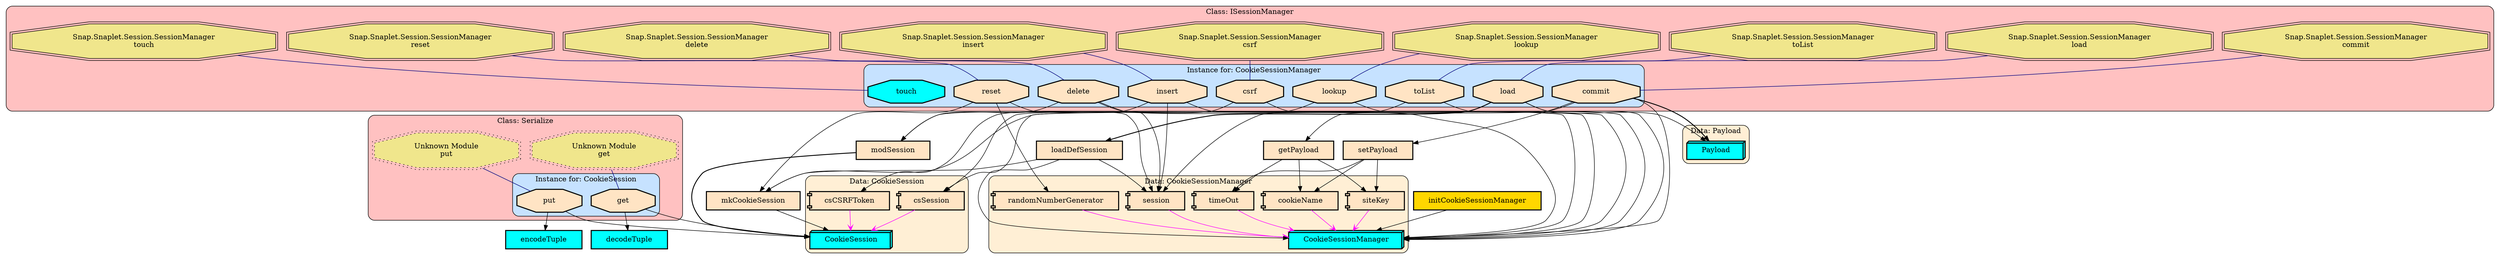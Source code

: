 digraph "Diagram of: Snap.Snaplet.Session.Backends.CookieSession" {
    node [margin="0.4,0.1"
         ,style=filled];
    subgraph cluster_Class_ISessionManager {
        graph [label="Class: ISessionManager"
              ,style="filled,rounded"
              ,fillcolor=rosybrown1];
        subgraph cluster_Class_ISessionManager_Data_CookieSessionManager {
            graph [label="Instance for: CookieSessionManager"
                  ,style="filled,rounded"
                  ,fillcolor=slategray1];
            4 [label=commit
              ,shape=octagon
              ,fillcolor=bisque
              ,style="filled,bold"];
            8 [label=csrf
              ,shape=octagon
              ,fillcolor=bisque
              ,style="filled,bold"];
            10 [label=delete
               ,shape=octagon
               ,fillcolor=bisque
               ,style="filled,bold"];
            15 [label=insert
               ,shape=octagon
               ,fillcolor=bisque
               ,style="filled,bold"];
            16 [label=load
               ,shape=octagon
               ,fillcolor=bisque
               ,style="filled,bold"];
            18 [label=lookup
               ,shape=octagon
               ,fillcolor=bisque
               ,style="filled,bold"];
            23 [label=reset
               ,shape=octagon
               ,fillcolor=bisque
               ,style="filled,bold"];
            28 [label=toList
               ,shape=octagon
               ,fillcolor=bisque
               ,style="filled,bold"];
            29 [label=touch
               ,shape=octagon
               ,fillcolor=cyan
               ,style="filled,bold"];
        }
        30 [label="Snap.Snaplet.Session.SessionManager\ncommit"
           ,shape=doubleoctagon
           ,fillcolor=khaki
           ,style="filled,solid"];
        31 [label="Snap.Snaplet.Session.SessionManager\ncsrf"
           ,shape=doubleoctagon
           ,fillcolor=khaki
           ,style="filled,solid"];
        32 [label="Snap.Snaplet.Session.SessionManager\ndelete"
           ,shape=doubleoctagon
           ,fillcolor=khaki
           ,style="filled,solid"];
        33 [label="Snap.Snaplet.Session.SessionManager\ninsert"
           ,shape=doubleoctagon
           ,fillcolor=khaki
           ,style="filled,solid"];
        34 [label="Snap.Snaplet.Session.SessionManager\nload"
           ,shape=doubleoctagon
           ,fillcolor=khaki
           ,style="filled,solid"];
        35 [label="Snap.Snaplet.Session.SessionManager\nlookup"
           ,shape=doubleoctagon
           ,fillcolor=khaki
           ,style="filled,solid"];
        36 [label="Snap.Snaplet.Session.SessionManager\nreset"
           ,shape=doubleoctagon
           ,fillcolor=khaki
           ,style="filled,solid"];
        37 [label="Snap.Snaplet.Session.SessionManager\ntoList"
           ,shape=doubleoctagon
           ,fillcolor=khaki
           ,style="filled,solid"];
        38 [label="Snap.Snaplet.Session.SessionManager\ntouch"
           ,shape=doubleoctagon
           ,fillcolor=khaki
           ,style="filled,solid"];
    }
    subgraph cluster_Class_Serialize {
        graph [label="Class: Serialize"
              ,style="filled,rounded"
              ,fillcolor=rosybrown1];
        subgraph cluster_Class_Serialize_Data_CookieSession {
            graph [label="Instance for: CookieSession"
                  ,style="filled,rounded"
                  ,fillcolor=slategray1];
            12 [label=get
               ,shape=octagon
               ,fillcolor=bisque
               ,style="filled,bold"];
            21 [label=put
               ,shape=octagon
               ,fillcolor=bisque
               ,style="filled,bold"];
        }
        39 [label="Unknown Module\nget"
           ,shape=doubleoctagon
           ,fillcolor=khaki
           ,style="filled,dotted"];
        40 [label="Unknown Module\nput"
           ,shape=doubleoctagon
           ,fillcolor=khaki
           ,style="filled,dotted"];
    }
    subgraph cluster_Data_CookieSession {
        graph [label="Data: CookieSession"
              ,style="filled,rounded"
              ,fillcolor=papayawhip];
        1 [label=CookieSession
          ,shape=box3d
          ,fillcolor=cyan
          ,style="filled,bold"];
        6 [label=csCSRFToken
          ,shape=component
          ,fillcolor=bisque
          ,style="filled,bold"];
        7 [label=csSession
          ,shape=component
          ,fillcolor=bisque
          ,style="filled,bold"];
    }
    subgraph cluster_Data_CookieSessionManager {
        graph [label="Data: CookieSessionManager"
              ,style="filled,rounded"
              ,fillcolor=papayawhip];
        2 [label=CookieSessionManager
          ,shape=box3d
          ,fillcolor=cyan
          ,style="filled,bold"];
        5 [label=cookieName
          ,shape=component
          ,fillcolor=bisque
          ,style="filled,bold"];
        22 [label=randomNumberGenerator
           ,shape=component
           ,fillcolor=bisque
           ,style="filled,bold"];
        24 [label=session
           ,shape=component
           ,fillcolor=bisque
           ,style="filled,bold"];
        26 [label=siteKey
           ,shape=component
           ,fillcolor=bisque
           ,style="filled,bold"];
        27 [label=timeOut
           ,shape=component
           ,fillcolor=bisque
           ,style="filled,bold"];
    }
    subgraph cluster_Data_Payload {
        graph [label="Data: Payload"
              ,style="filled,rounded"
              ,fillcolor=papayawhip];
        3 [label=Payload
          ,shape=box3d
          ,fillcolor=cyan
          ,style="filled,bold"];
    }
    9 [label=decodeTuple
      ,shape=box
      ,fillcolor=cyan
      ,style="filled,bold"];
    11 [label=encodeTuple
       ,shape=box
       ,fillcolor=cyan
       ,style="filled,bold"];
    13 [label=getPayload
       ,shape=box
       ,fillcolor=bisque
       ,style="filled,bold"];
    14 [label=initCookieSessionManager
       ,shape=box
       ,fillcolor=gold
       ,style="filled,bold"];
    17 [label=loadDefSession
       ,shape=box
       ,fillcolor=bisque
       ,style="filled,bold"];
    19 [label=mkCookieSession
       ,shape=box
       ,fillcolor=bisque
       ,style="filled,bold"];
    20 [label=modSession
       ,shape=box
       ,fillcolor=bisque
       ,style="filled,bold"];
    25 [label=setPayload
       ,shape=box
       ,fillcolor=bisque
       ,style="filled,bold"];
    4 -> 2 [penwidth=1,color=black];
    4 -> 3 [penwidth=1.6931471805599454
           ,color=black];
    4 -> 19 [penwidth=1
            ,color=black];
    4 -> 25 [penwidth=1
            ,color=black];
    5 -> 2 [penwidth=1
           ,color=magenta
           ,arrowtail=odot
           ,arrowhead=vee];
    6 -> 1 [penwidth=1
           ,color=magenta
           ,arrowtail=odot
           ,arrowhead=vee];
    7 -> 1 [penwidth=1
           ,color=magenta
           ,arrowtail=odot
           ,arrowhead=vee];
    8 -> 2 [penwidth=1,color=black];
    8 -> 6 [penwidth=1,color=black];
    10 -> 2 [penwidth=1
            ,color=black];
    10 -> 20 [penwidth=1
             ,color=black];
    10 -> 24 [penwidth=1
             ,color=black];
    12 -> 1 [penwidth=1
            ,color=black];
    12 -> 9 [penwidth=1
            ,color=black];
    13 -> 5 [penwidth=1
            ,color=black];
    13 -> 26 [penwidth=1
             ,color=black];
    13 -> 27 [penwidth=1
             ,color=black];
    14 -> 2 [penwidth=1
            ,color=black];
    15 -> 2 [penwidth=1
            ,color=black];
    15 -> 20 [penwidth=1
             ,color=black];
    15 -> 24 [penwidth=1
             ,color=black];
    16 -> 2 [penwidth=1
            ,color=black];
    16 -> 3 [penwidth=1
            ,color=black];
    16 -> 13 [penwidth=1
             ,color=black];
    16 -> 17 [penwidth=1.6931471805599454
             ,color=black];
    16 -> 24 [penwidth=1
             ,color=black];
    17 -> 2 [penwidth=1
            ,color=black];
    17 -> 19 [penwidth=1
             ,color=black];
    17 -> 24 [penwidth=1
             ,color=black];
    18 -> 2 [penwidth=1
            ,color=black];
    18 -> 7 [penwidth=1
            ,color=black];
    19 -> 1 [penwidth=1
            ,color=black];
    20 -> 1 [penwidth=1.6931471805599454
            ,color=black];
    21 -> 1 [penwidth=1
            ,color=black];
    21 -> 11 [penwidth=1
             ,color=black];
    22 -> 2 [penwidth=1
            ,color=magenta
            ,arrowtail=odot
            ,arrowhead=vee];
    23 -> 19 [penwidth=1
             ,color=black];
    23 -> 22 [penwidth=1
             ,color=black];
    23 -> 24 [penwidth=1
             ,color=black];
    24 -> 2 [penwidth=1
            ,color=magenta
            ,arrowtail=odot
            ,arrowhead=vee];
    25 -> 5 [penwidth=1
            ,color=black];
    25 -> 26 [penwidth=1
             ,color=black];
    25 -> 27 [penwidth=1
             ,color=black];
    26 -> 2 [penwidth=1
            ,color=magenta
            ,arrowtail=odot
            ,arrowhead=vee];
    27 -> 2 [penwidth=1
            ,color=magenta
            ,arrowtail=odot
            ,arrowhead=vee];
    28 -> 2 [penwidth=1
            ,color=black];
    28 -> 7 [penwidth=1
            ,color=black];
    30 -> 4 [penwidth=1
            ,color=navy
            ,dir=none];
    31 -> 8 [penwidth=1
            ,color=navy
            ,dir=none];
    32 -> 10 [penwidth=1
             ,color=navy
             ,dir=none];
    33 -> 15 [penwidth=1
             ,color=navy
             ,dir=none];
    34 -> 16 [penwidth=1
             ,color=navy
             ,dir=none];
    35 -> 18 [penwidth=1
             ,color=navy
             ,dir=none];
    36 -> 23 [penwidth=1
             ,color=navy
             ,dir=none];
    37 -> 28 [penwidth=1
             ,color=navy
             ,dir=none];
    38 -> 29 [penwidth=1
             ,color=navy
             ,dir=none];
    39 -> 12 [penwidth=1
             ,color=navy
             ,dir=none];
    40 -> 21 [penwidth=1
             ,color=navy
             ,dir=none];
}
